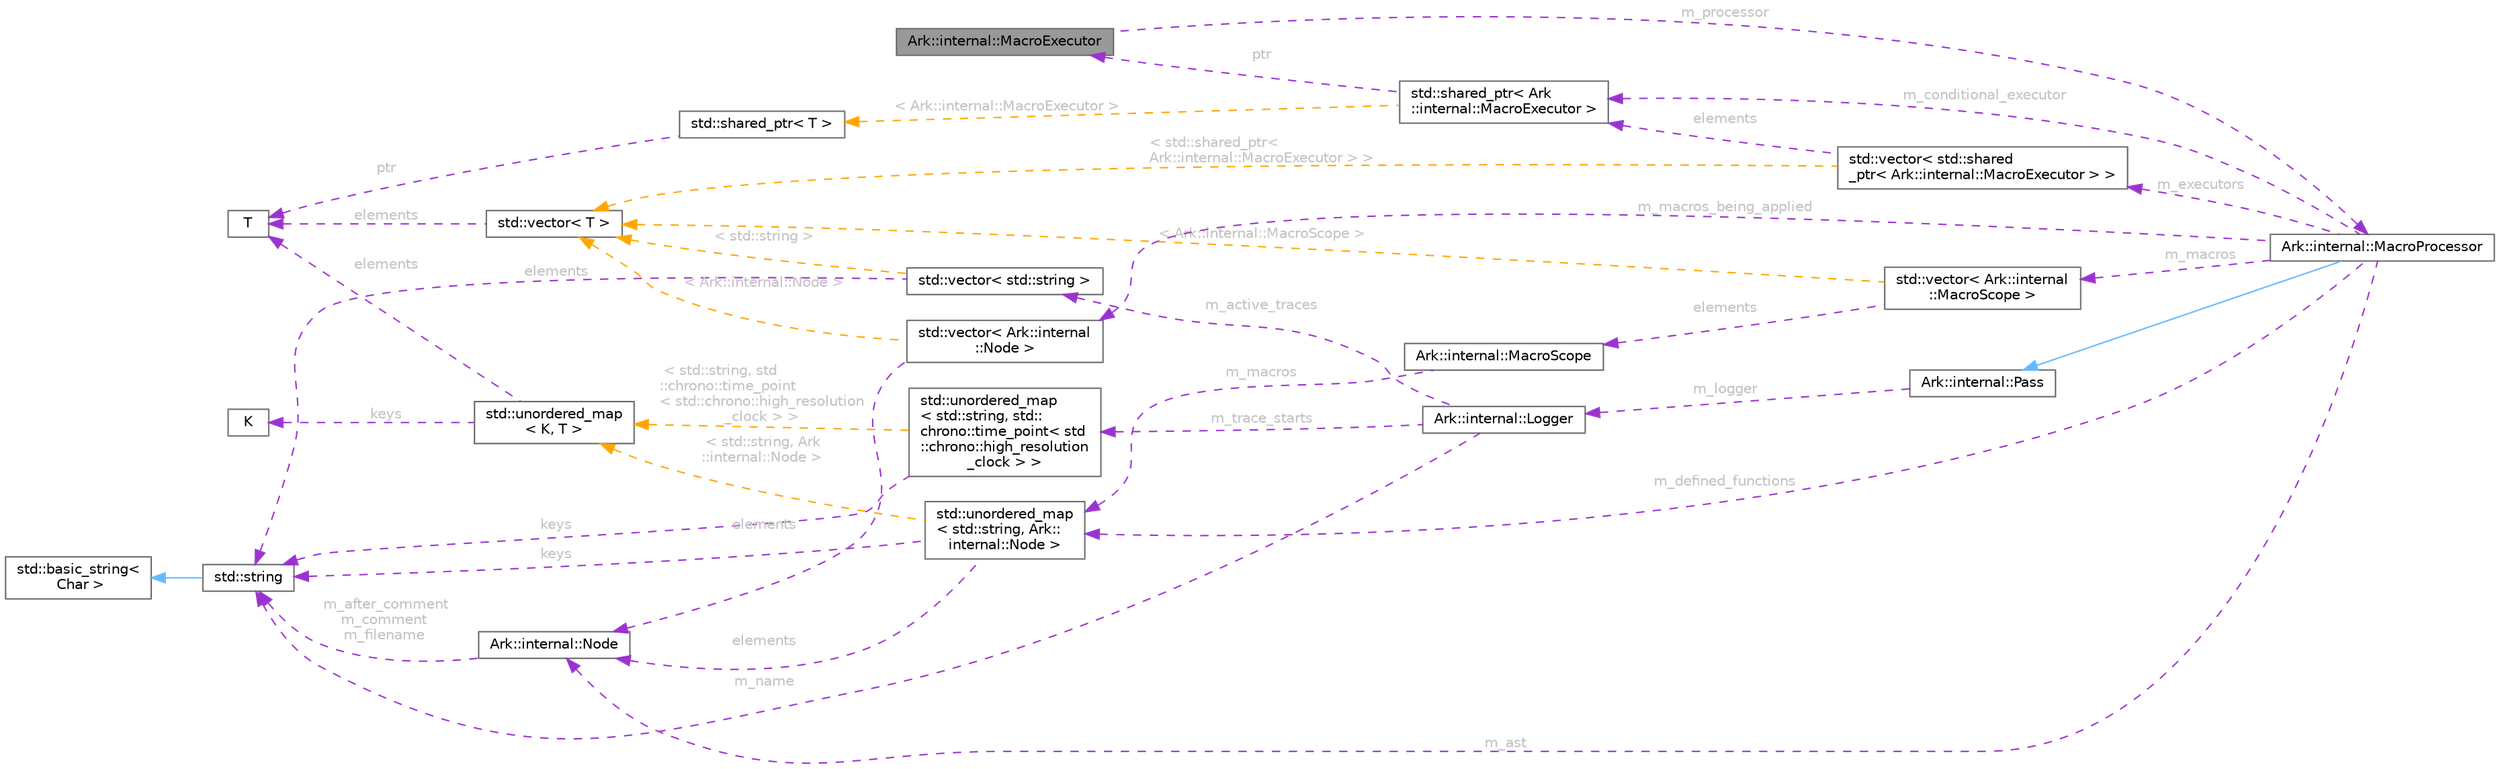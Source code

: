 digraph "Ark::internal::MacroExecutor"
{
 // INTERACTIVE_SVG=YES
 // LATEX_PDF_SIZE
  bgcolor="transparent";
  edge [fontname=Helvetica,fontsize=10,labelfontname=Helvetica,labelfontsize=10];
  node [fontname=Helvetica,fontsize=10,shape=box,height=0.2,width=0.4];
  rankdir="LR";
  Node1 [id="Node000001",label="Ark::internal::MacroExecutor",height=0.2,width=0.4,color="gray40", fillcolor="grey60", style="filled", fontcolor="black",tooltip="A class that applies macros in a Node."];
  Node2 -> Node1 [id="edge1_Node000001_Node000002",dir="back",color="darkorchid3",style="dashed",tooltip=" ",label=" m_processor",fontcolor="grey" ];
  Node2 [id="Node000002",label="Ark::internal::MacroProcessor",height=0.2,width=0.4,color="gray40", fillcolor="white", style="filled",URL="$d5/db5/classArk_1_1internal_1_1MacroProcessor.html",tooltip="The class handling the macros definitions and calls, given an AST."];
  Node3 -> Node2 [id="edge2_Node000002_Node000003",dir="back",color="steelblue1",style="solid",tooltip=" "];
  Node3 [id="Node000003",label="Ark::internal::Pass",height=0.2,width=0.4,color="gray40", fillcolor="white", style="filled",URL="$da/d7b/classArk_1_1internal_1_1Pass.html",tooltip="An interface to describe compiler passes."];
  Node4 -> Node3 [id="edge3_Node000003_Node000004",dir="back",color="darkorchid3",style="dashed",tooltip=" ",label=" m_logger",fontcolor="grey" ];
  Node4 [id="Node000004",label="Ark::internal::Logger",height=0.2,width=0.4,color="gray40", fillcolor="white", style="filled",URL="$d6/d2f/classArk_1_1internal_1_1Logger.html",tooltip=" "];
  Node5 -> Node4 [id="edge4_Node000004_Node000005",dir="back",color="darkorchid3",style="dashed",tooltip=" ",label=" m_name",fontcolor="grey" ];
  Node5 [id="Node000005",label="std::string",height=0.2,width=0.4,color="gray40", fillcolor="white", style="filled",tooltip=" "];
  Node6 -> Node5 [id="edge5_Node000005_Node000006",dir="back",color="steelblue1",style="solid",tooltip=" "];
  Node6 [id="Node000006",label="std::basic_string\<\l Char \>",height=0.2,width=0.4,color="gray40", fillcolor="white", style="filled",tooltip=" "];
  Node7 -> Node4 [id="edge6_Node000004_Node000007",dir="back",color="darkorchid3",style="dashed",tooltip=" ",label=" m_trace_starts",fontcolor="grey" ];
  Node7 [id="Node000007",label="std::unordered_map\l\< std::string, std::\lchrono::time_point\< std\l::chrono::high_resolution\l_clock \> \>",height=0.2,width=0.4,color="gray40", fillcolor="white", style="filled",tooltip=" "];
  Node5 -> Node7 [id="edge7_Node000007_Node000005",dir="back",color="darkorchid3",style="dashed",tooltip=" ",label=" keys",fontcolor="grey" ];
  Node8 -> Node7 [id="edge8_Node000007_Node000008",dir="back",color="orange",style="dashed",tooltip=" ",label=" \< std::string, std\l::chrono::time_point\l\< std::chrono::high_resolution\l_clock \> \>",fontcolor="grey" ];
  Node8 [id="Node000008",label="std::unordered_map\l\< K, T \>",height=0.2,width=0.4,color="gray40", fillcolor="white", style="filled",tooltip=" "];
  Node9 -> Node8 [id="edge9_Node000008_Node000009",dir="back",color="darkorchid3",style="dashed",tooltip=" ",label=" keys",fontcolor="grey" ];
  Node9 [id="Node000009",label="K",height=0.2,width=0.4,color="gray40", fillcolor="white", style="filled",tooltip=" "];
  Node10 -> Node8 [id="edge10_Node000008_Node000010",dir="back",color="darkorchid3",style="dashed",tooltip=" ",label=" elements",fontcolor="grey" ];
  Node10 [id="Node000010",label="T",height=0.2,width=0.4,color="gray40", fillcolor="white", style="filled",tooltip=" "];
  Node11 -> Node4 [id="edge11_Node000004_Node000011",dir="back",color="darkorchid3",style="dashed",tooltip=" ",label=" m_active_traces",fontcolor="grey" ];
  Node11 [id="Node000011",label="std::vector\< std::string \>",height=0.2,width=0.4,color="gray40", fillcolor="white", style="filled",tooltip=" "];
  Node5 -> Node11 [id="edge12_Node000011_Node000005",dir="back",color="darkorchid3",style="dashed",tooltip=" ",label=" elements",fontcolor="grey" ];
  Node12 -> Node11 [id="edge13_Node000011_Node000012",dir="back",color="orange",style="dashed",tooltip=" ",label=" \< std::string \>",fontcolor="grey" ];
  Node12 [id="Node000012",label="std::vector\< T \>",height=0.2,width=0.4,color="gray40", fillcolor="white", style="filled",tooltip=" "];
  Node10 -> Node12 [id="edge14_Node000012_Node000010",dir="back",color="darkorchid3",style="dashed",tooltip=" ",label=" elements",fontcolor="grey" ];
  Node13 -> Node2 [id="edge15_Node000002_Node000013",dir="back",color="darkorchid3",style="dashed",tooltip=" ",label=" m_ast",fontcolor="grey" ];
  Node13 [id="Node000013",label="Ark::internal::Node",height=0.2,width=0.4,color="gray40", fillcolor="white", style="filled",URL="$dc/d9e/classArk_1_1internal_1_1Node.html",tooltip="A node of an Abstract Syntax Tree for ArkScript."];
  Node5 -> Node13 [id="edge16_Node000013_Node000005",dir="back",color="darkorchid3",style="dashed",tooltip=" ",label=" m_after_comment\nm_comment\nm_filename",fontcolor="grey" ];
  Node14 -> Node2 [id="edge17_Node000002_Node000014",dir="back",color="darkorchid3",style="dashed",tooltip=" ",label=" m_macros",fontcolor="grey" ];
  Node14 [id="Node000014",label="std::vector\< Ark::internal\l::MacroScope \>",height=0.2,width=0.4,color="gray40", fillcolor="white", style="filled",tooltip=" "];
  Node15 -> Node14 [id="edge18_Node000014_Node000015",dir="back",color="darkorchid3",style="dashed",tooltip=" ",label=" elements",fontcolor="grey" ];
  Node15 [id="Node000015",label="Ark::internal::MacroScope",height=0.2,width=0.4,color="gray40", fillcolor="white", style="filled",URL="$d6/d42/classArk_1_1internal_1_1MacroScope.html",tooltip=" "];
  Node16 -> Node15 [id="edge19_Node000015_Node000016",dir="back",color="darkorchid3",style="dashed",tooltip=" ",label=" m_macros",fontcolor="grey" ];
  Node16 [id="Node000016",label="std::unordered_map\l\< std::string, Ark::\linternal::Node \>",height=0.2,width=0.4,color="gray40", fillcolor="white", style="filled",tooltip=" "];
  Node5 -> Node16 [id="edge20_Node000016_Node000005",dir="back",color="darkorchid3",style="dashed",tooltip=" ",label=" keys",fontcolor="grey" ];
  Node13 -> Node16 [id="edge21_Node000016_Node000013",dir="back",color="darkorchid3",style="dashed",tooltip=" ",label=" elements",fontcolor="grey" ];
  Node8 -> Node16 [id="edge22_Node000016_Node000008",dir="back",color="orange",style="dashed",tooltip=" ",label=" \< std::string, Ark\l::internal::Node \>",fontcolor="grey" ];
  Node12 -> Node14 [id="edge23_Node000014_Node000012",dir="back",color="orange",style="dashed",tooltip=" ",label=" \< Ark::internal::MacroScope \>",fontcolor="grey" ];
  Node17 -> Node2 [id="edge24_Node000002_Node000017",dir="back",color="darkorchid3",style="dashed",tooltip=" ",label=" m_macros_being_applied",fontcolor="grey" ];
  Node17 [id="Node000017",label="std::vector\< Ark::internal\l::Node \>",height=0.2,width=0.4,color="gray40", fillcolor="white", style="filled",tooltip=" "];
  Node13 -> Node17 [id="edge25_Node000017_Node000013",dir="back",color="darkorchid3",style="dashed",tooltip=" ",label=" elements",fontcolor="grey" ];
  Node12 -> Node17 [id="edge26_Node000017_Node000012",dir="back",color="orange",style="dashed",tooltip=" ",label=" \< Ark::internal::Node \>",fontcolor="grey" ];
  Node18 -> Node2 [id="edge27_Node000002_Node000018",dir="back",color="darkorchid3",style="dashed",tooltip=" ",label=" m_conditional_executor",fontcolor="grey" ];
  Node18 [id="Node000018",label="std::shared_ptr\< Ark\l::internal::MacroExecutor \>",height=0.2,width=0.4,color="gray40", fillcolor="white", style="filled",tooltip=" "];
  Node1 -> Node18 [id="edge28_Node000018_Node000001",dir="back",color="darkorchid3",style="dashed",tooltip=" ",label=" ptr",fontcolor="grey" ];
  Node19 -> Node18 [id="edge29_Node000018_Node000019",dir="back",color="orange",style="dashed",tooltip=" ",label=" \< Ark::internal::MacroExecutor \>",fontcolor="grey" ];
  Node19 [id="Node000019",label="std::shared_ptr\< T \>",height=0.2,width=0.4,color="gray40", fillcolor="white", style="filled",tooltip=" "];
  Node10 -> Node19 [id="edge30_Node000019_Node000010",dir="back",color="darkorchid3",style="dashed",tooltip=" ",label=" ptr",fontcolor="grey" ];
  Node20 -> Node2 [id="edge31_Node000002_Node000020",dir="back",color="darkorchid3",style="dashed",tooltip=" ",label=" m_executors",fontcolor="grey" ];
  Node20 [id="Node000020",label="std::vector\< std::shared\l_ptr\< Ark::internal::MacroExecutor \> \>",height=0.2,width=0.4,color="gray40", fillcolor="white", style="filled",tooltip=" "];
  Node18 -> Node20 [id="edge32_Node000020_Node000018",dir="back",color="darkorchid3",style="dashed",tooltip=" ",label=" elements",fontcolor="grey" ];
  Node12 -> Node20 [id="edge33_Node000020_Node000012",dir="back",color="orange",style="dashed",tooltip=" ",label=" \< std::shared_ptr\<\l Ark::internal::MacroExecutor \> \>",fontcolor="grey" ];
  Node16 -> Node2 [id="edge34_Node000002_Node000016",dir="back",color="darkorchid3",style="dashed",tooltip=" ",label=" m_defined_functions",fontcolor="grey" ];
}

